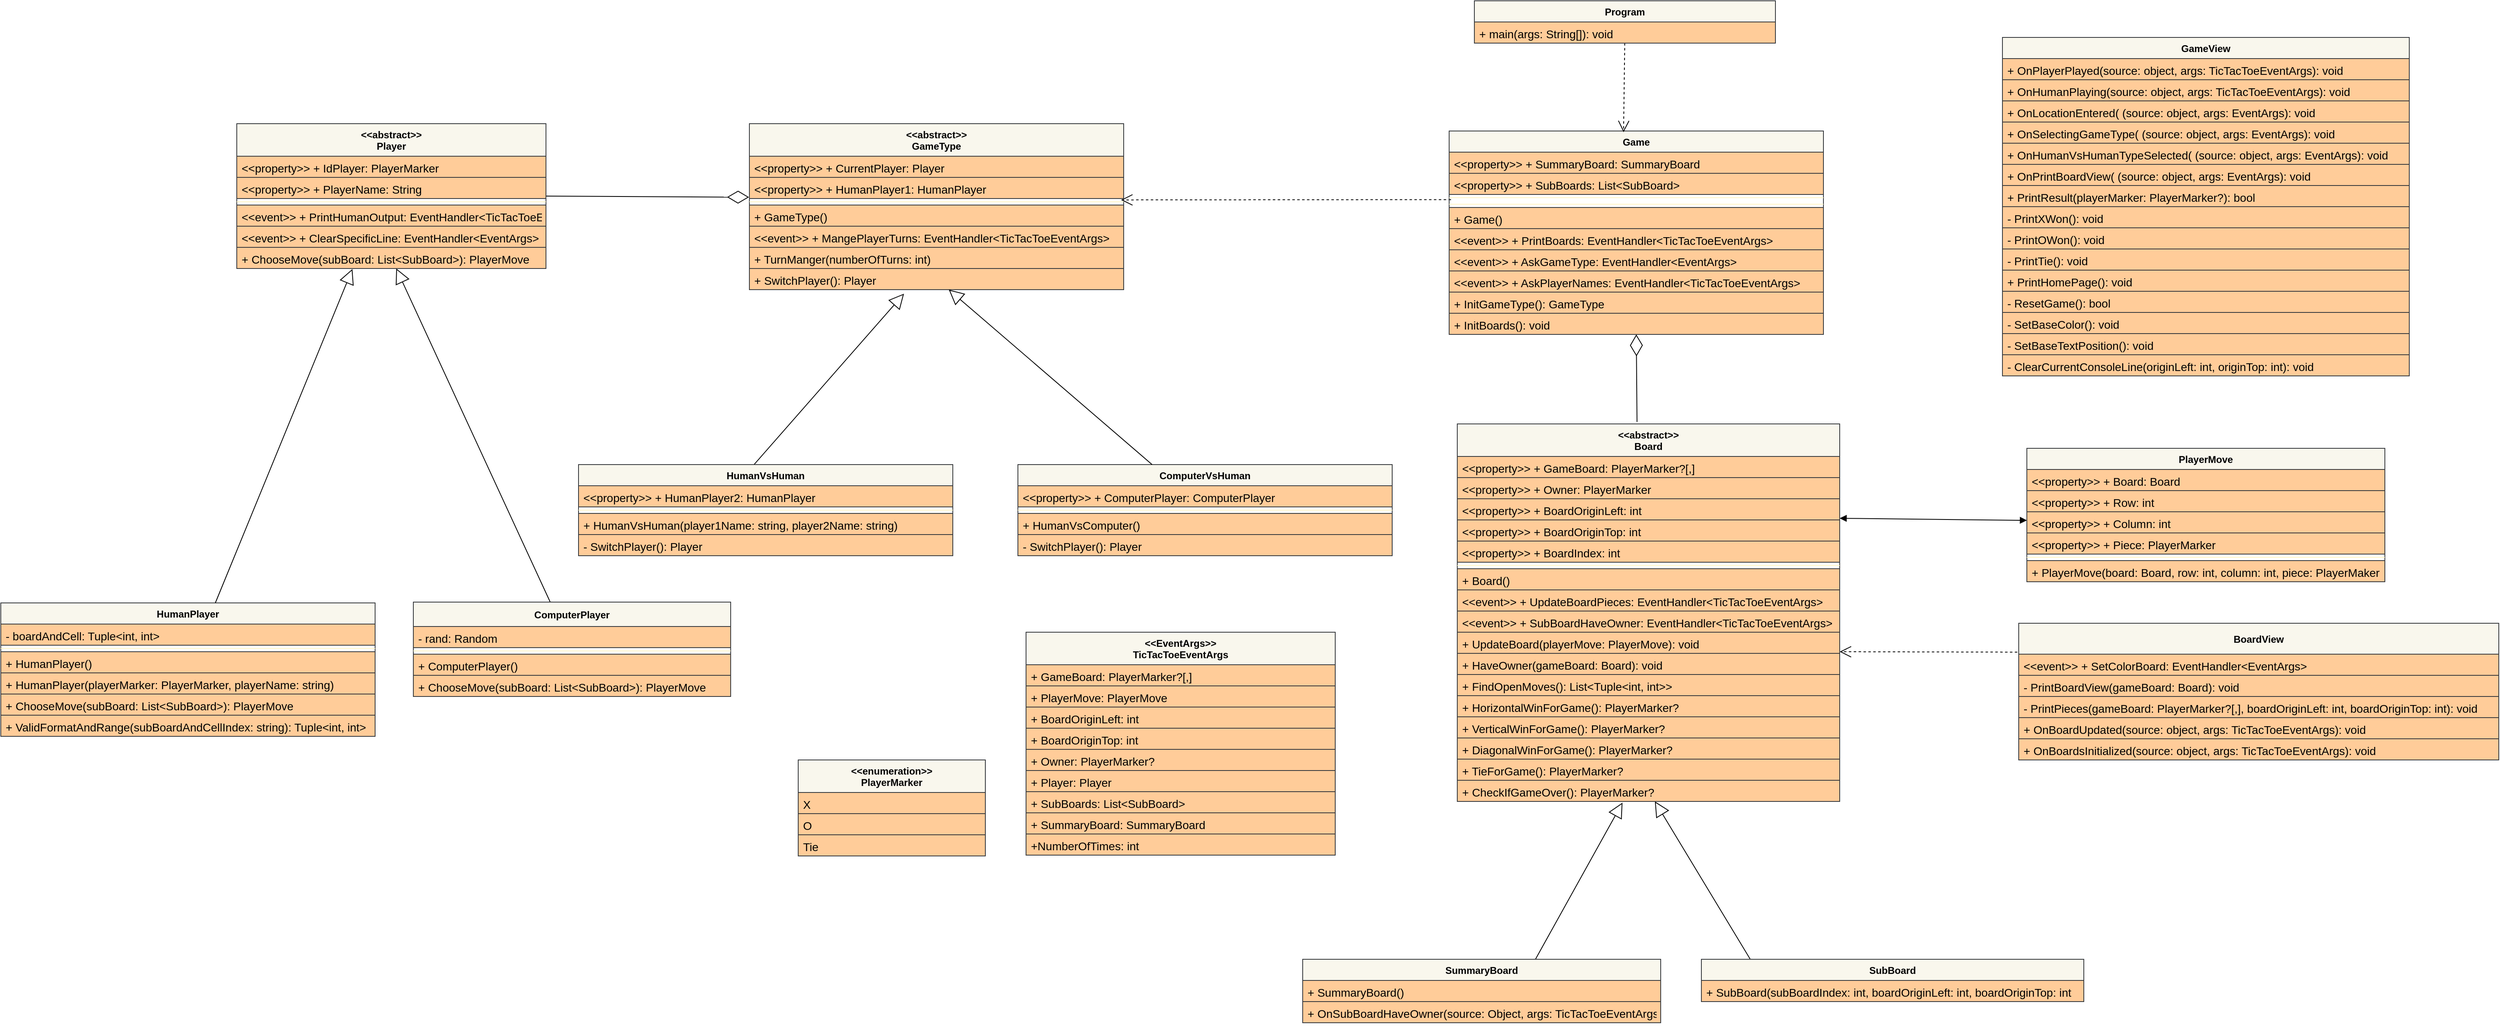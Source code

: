 <mxfile version="13.1.3">
    <diagram id="6hGFLwfOUW9BJ-s0fimq" name="Page-1">
        <mxGraphModel dx="2895" dy="1611" grid="1" gridSize="10" guides="1" tooltips="1" connect="1" arrows="1" fold="1" page="1" pageScale="1" pageWidth="827" pageHeight="1169" math="0" shadow="0">
            <root>
                <mxCell id="0"/>
                <mxCell id="1" parent="0"/>
                <mxCell id="2" value="" style="endArrow=block;endSize=16;endFill=0;html=1;fontFamily=Helvetica;fontSize=14;fontColor=#FFFFFF;" edge="1" parent="1" source="17" target="15">
                    <mxGeometry x="-0.503" y="12" width="160" relative="1" as="geometry">
                        <mxPoint x="-1033" y="-219" as="sourcePoint"/>
                        <mxPoint x="-1032.5" y="-319" as="targetPoint"/>
                        <mxPoint as="offset"/>
                    </mxGeometry>
                </mxCell>
                <mxCell id="3" value="" style="endArrow=block;endSize=16;endFill=0;html=1;fontFamily=Helvetica;fontSize=14;fontColor=#FFFFFF;exitX=0.128;exitY=0.003;exitDx=0;exitDy=0;exitPerimeter=0;" edge="1" parent="1" source="82" target="78">
                    <mxGeometry x="-0.503" y="12" width="160" relative="1" as="geometry">
                        <mxPoint x="850" y="390" as="sourcePoint"/>
                        <mxPoint x="850" y="300" as="targetPoint"/>
                        <mxPoint as="offset"/>
                    </mxGeometry>
                </mxCell>
                <mxCell id="4" value="" style="endArrow=block;endSize=16;endFill=0;html=1;fontFamily=Helvetica;fontSize=14;fontColor=#FFFFFF;exitX=0.65;exitY=0.002;exitDx=0;exitDy=0;exitPerimeter=0;entryX=0.432;entryY=1.057;entryDx=0;entryDy=0;entryPerimeter=0;" edge="1" parent="1" source="79" target="78">
                    <mxGeometry x="-0.503" y="12" width="160" relative="1" as="geometry">
                        <mxPoint x="560.5" y="390" as="sourcePoint"/>
                        <mxPoint x="690" y="300" as="targetPoint"/>
                        <mxPoint as="offset"/>
                    </mxGeometry>
                </mxCell>
                <mxCell id="5" value="" style="endArrow=diamondThin;endFill=0;endSize=24;html=1;exitX=1;exitY=0.5;exitDx=0;exitDy=0;entryX=-0.001;entryY=0.937;entryDx=0;entryDy=0;entryPerimeter=0;" edge="1" parent="1" source="9" target="32">
                    <mxGeometry width="160" relative="1" as="geometry">
                        <mxPoint x="-910" y="-439" as="sourcePoint"/>
                        <mxPoint x="-630" y="-440" as="targetPoint"/>
                    </mxGeometry>
                </mxCell>
                <mxCell id="6" value="" style="endArrow=diamondThin;endFill=0;endSize=24;html=1;entryX=0.5;entryY=1;entryDx=0;entryDy=0;exitX=0.47;exitY=-0.005;exitDx=0;exitDy=0;exitPerimeter=0;" edge="1" parent="1" source="61" target="50">
                    <mxGeometry width="160" relative="1" as="geometry">
                        <mxPoint x="704.41" y="-170" as="sourcePoint"/>
                        <mxPoint x="704.41" y="-240" as="targetPoint"/>
                    </mxGeometry>
                </mxCell>
                <mxCell id="7" value="" style="endArrow=open;endSize=12;dashed=1;html=1;entryX=0.993;entryY=0.213;entryDx=0;entryDy=0;entryPerimeter=0;exitX=0.005;exitY=0.792;exitDx=0;exitDy=0;exitPerimeter=0;" edge="1" parent="1" source="53" target="33">
                    <mxGeometry y="-82" width="160" relative="1" as="geometry">
                        <mxPoint x="480" y="-430" as="sourcePoint"/>
                        <mxPoint x="120" y="-73" as="targetPoint"/>
                        <Array as="points"/>
                        <mxPoint x="20" y="2" as="offset"/>
                    </mxGeometry>
                </mxCell>
                <mxCell id="8" value="" style="endArrow=block;startArrow=block;endFill=1;startFill=1;html=1;exitX=1;exitY=0.25;exitDx=0;exitDy=0;" edge="1" parent="1" source="61" target="87">
                    <mxGeometry width="160" relative="1" as="geometry">
                        <mxPoint x="730" y="-39" as="sourcePoint"/>
                        <mxPoint x="1080" y="190" as="targetPoint"/>
                    </mxGeometry>
                </mxCell>
                <mxCell id="9" value="&lt;&lt;abstract&gt;&gt;&#10;Player" style="swimlane;fontStyle=1;align=center;verticalAlign=middle;childLayout=stackLayout;horizontal=1;startSize=40;horizontalStack=0;resizeParent=1;resizeParentMax=0;resizeLast=0;collapsible=1;marginBottom=0;fillColor=#f9f7ed;strokeColor=#36393d;fontColor=#000000;spacing=7;" vertex="1" parent="1">
                    <mxGeometry x="-1310" y="-529" width="380" height="178" as="geometry"/>
                </mxCell>
                <mxCell id="10" value="&lt;&lt;property&gt;&gt; + IdPlayer: PlayerMarker" style="text;strokeColor=#36393d;fillColor=#ffcc99;align=left;verticalAlign=top;spacingLeft=4;spacingRight=4;overflow=hidden;rotatable=0;points=[[0,0.5],[1,0.5]];portConstraint=eastwest;fontColor=#000000;fontSize=14;fontStyle=0;fontFamily=Helvetica;" vertex="1" parent="9">
                    <mxGeometry y="40" width="380" height="26" as="geometry"/>
                </mxCell>
                <mxCell id="11" value="&lt;&lt;property&gt;&gt; + PlayerName: String" style="text;strokeColor=#36393d;fillColor=#ffcc99;align=left;verticalAlign=top;spacingLeft=4;spacingRight=4;overflow=hidden;rotatable=0;points=[[0,0.5],[1,0.5]];portConstraint=eastwest;fontColor=#000000;fontSize=14;fontStyle=0;fontFamily=Helvetica;" vertex="1" parent="9">
                    <mxGeometry y="66" width="380" height="26" as="geometry"/>
                </mxCell>
                <mxCell id="12" value="" style="line;strokeWidth=1;align=left;verticalAlign=middle;spacingTop=-1;spacingLeft=3;spacingRight=3;rotatable=0;labelPosition=right;points=[];portConstraint=eastwest;fillColor=#ffcc99;strokeColor=#FFF4C3;" vertex="1" parent="9">
                    <mxGeometry y="92" width="380" height="8" as="geometry"/>
                </mxCell>
                <mxCell id="13" value="&lt;&lt;event&gt;&gt; + PrintHumanOutput: EventHandler&lt;TicTacToeEventArgs&gt;" style="text;strokeColor=#36393d;fillColor=#ffcc99;align=left;verticalAlign=top;spacingLeft=4;spacingRight=4;overflow=hidden;rotatable=0;points=[[0,0.5],[1,0.5]];portConstraint=eastwest;fontColor=#000000;fontSize=14;fontStyle=0;fontFamily=Helvetica;" vertex="1" parent="9">
                    <mxGeometry y="100" width="380" height="26" as="geometry"/>
                </mxCell>
                <mxCell id="14" value="&lt;&lt;event&gt;&gt; + ClearSpecificLine: EventHandler&lt;EventArgs&gt;" style="text;strokeColor=#36393d;fillColor=#ffcc99;align=left;verticalAlign=top;spacingLeft=4;spacingRight=4;overflow=hidden;rotatable=0;points=[[0,0.5],[1,0.5]];portConstraint=eastwest;fontColor=#000000;fontSize=14;fontStyle=0;fontFamily=Helvetica;" vertex="1" parent="9">
                    <mxGeometry y="126" width="380" height="26" as="geometry"/>
                </mxCell>
                <mxCell id="15" value="+ ChooseMove(subBoard: List&lt;SubBoard&gt;): PlayerMove" style="text;strokeColor=#36393d;fillColor=#ffcc99;align=left;verticalAlign=top;spacingLeft=4;spacingRight=4;overflow=hidden;rotatable=0;points=[[0,0.5],[1,0.5]];portConstraint=eastwest;fontColor=#000000;fontSize=14;fontStyle=0;fontFamily=Helvetica;" vertex="1" parent="9">
                    <mxGeometry y="152" width="380" height="26" as="geometry"/>
                </mxCell>
                <mxCell id="16" value="" style="endArrow=open;endSize=12;dashed=1;html=1;entryX=1;entryY=0.923;entryDx=0;entryDy=0;exitX=-0.003;exitY=-0.097;exitDx=0;exitDy=0;entryPerimeter=0;exitPerimeter=0;" edge="1" parent="1" source="92" target="71">
                    <mxGeometry y="-82" width="160" relative="1" as="geometry">
                        <mxPoint x="990" y="241" as="sourcePoint"/>
                        <mxPoint x="1145" y="20.0" as="targetPoint"/>
                        <Array as="points"/>
                        <mxPoint x="20" y="2" as="offset"/>
                    </mxGeometry>
                </mxCell>
                <mxCell id="17" value="ComputerPlayer" style="swimlane;fontStyle=1;align=center;verticalAlign=middle;childLayout=stackLayout;horizontal=1;startSize=30;horizontalStack=0;resizeParent=1;resizeParentMax=0;resizeLast=0;collapsible=1;marginBottom=0;fillColor=#f9f7ed;strokeColor=#36393d;fontColor=#000000;spacing=7;" vertex="1" parent="1">
                    <mxGeometry x="-1093" y="59" width="390" height="116" as="geometry"/>
                </mxCell>
                <mxCell id="18" value="- rand: Random" style="text;strokeColor=#36393d;fillColor=#ffcc99;align=left;verticalAlign=top;spacingLeft=4;spacingRight=4;overflow=hidden;rotatable=0;points=[[0,0.5],[1,0.5]];portConstraint=eastwest;fontColor=#000000;fontSize=14;fontStyle=0;fontFamily=Helvetica;" vertex="1" parent="17">
                    <mxGeometry y="30" width="390" height="26" as="geometry"/>
                </mxCell>
                <mxCell id="19" value="" style="line;strokeWidth=1;align=left;verticalAlign=middle;spacingTop=-1;spacingLeft=3;spacingRight=3;rotatable=0;labelPosition=right;points=[];portConstraint=eastwest;fillColor=#ffcc99;strokeColor=#FFF4C3;" vertex="1" parent="17">
                    <mxGeometry y="56" width="390" height="8" as="geometry"/>
                </mxCell>
                <mxCell id="20" value="+ ComputerPlayer()" style="text;strokeColor=#36393d;fillColor=#ffcc99;align=left;verticalAlign=top;spacingLeft=4;spacingRight=4;overflow=hidden;rotatable=0;points=[[0,0.5],[1,0.5]];portConstraint=eastwest;fontColor=#000000;fontSize=14;fontStyle=0;fontFamily=Helvetica;" vertex="1" parent="17">
                    <mxGeometry y="64" width="390" height="26" as="geometry"/>
                </mxCell>
                <mxCell id="21" value="+ ChooseMove(subBoard: List&lt;SubBoard&gt;): PlayerMove" style="text;strokeColor=#36393d;fillColor=#ffcc99;align=left;verticalAlign=top;spacingLeft=4;spacingRight=4;overflow=hidden;rotatable=0;points=[[0,0.5],[1,0.5]];portConstraint=eastwest;fontColor=#000000;fontSize=14;fontStyle=0;fontFamily=Helvetica;" vertex="1" parent="17">
                    <mxGeometry y="90" width="390" height="26" as="geometry"/>
                </mxCell>
                <mxCell id="22" value="HumanPlayer" style="swimlane;fontStyle=1;align=center;verticalAlign=middle;childLayout=stackLayout;horizontal=1;startSize=26;horizontalStack=0;resizeParent=1;resizeParentMax=0;resizeLast=0;collapsible=1;marginBottom=0;fillColor=#f9f7ed;strokeColor=#36393d;fontColor=#000000;spacing=7;" vertex="1" parent="1">
                    <mxGeometry x="-1600" y="60" width="460" height="164" as="geometry"/>
                </mxCell>
                <mxCell id="23" value="- boardAndCell: Tuple&lt;int, int&gt;" style="text;strokeColor=#36393d;fillColor=#ffcc99;align=left;verticalAlign=top;spacingLeft=4;spacingRight=4;overflow=hidden;rotatable=0;points=[[0,0.5],[1,0.5]];portConstraint=eastwest;fontColor=#000000;fontSize=14;fontStyle=0;fontFamily=Helvetica;" vertex="1" parent="22">
                    <mxGeometry y="26" width="460" height="26" as="geometry"/>
                </mxCell>
                <mxCell id="24" value="" style="line;strokeWidth=1;align=left;verticalAlign=middle;spacingTop=-1;spacingLeft=3;spacingRight=3;rotatable=0;labelPosition=right;points=[];portConstraint=eastwest;fillColor=#ffcc99;strokeColor=#FFF4C3;" vertex="1" parent="22">
                    <mxGeometry y="52" width="460" height="8" as="geometry"/>
                </mxCell>
                <mxCell id="25" value="+ HumanPlayer()" style="text;strokeColor=#36393d;fillColor=#ffcc99;align=left;verticalAlign=top;spacingLeft=4;spacingRight=4;overflow=hidden;rotatable=0;points=[[0,0.5],[1,0.5]];portConstraint=eastwest;fontColor=#000000;fontSize=14;fontStyle=0;fontFamily=Helvetica;" vertex="1" parent="22">
                    <mxGeometry y="60" width="460" height="26" as="geometry"/>
                </mxCell>
                <mxCell id="26" value="+ HumanPlayer(playerMarker: PlayerMarker, playerName: string)" style="text;strokeColor=#36393d;fillColor=#ffcc99;align=left;verticalAlign=top;spacingLeft=4;spacingRight=4;overflow=hidden;rotatable=0;points=[[0,0.5],[1,0.5]];portConstraint=eastwest;fontColor=#000000;fontSize=14;fontStyle=0;fontFamily=Helvetica;" vertex="1" parent="22">
                    <mxGeometry y="86" width="460" height="26" as="geometry"/>
                </mxCell>
                <mxCell id="27" value="+ ChooseMove(subBoard: List&lt;SubBoard&gt;): PlayerMove" style="text;strokeColor=#36393d;fillColor=#ffcc99;align=left;verticalAlign=top;spacingLeft=4;spacingRight=4;overflow=hidden;rotatable=0;points=[[0,0.5],[1,0.5]];portConstraint=eastwest;fontColor=#000000;fontSize=14;fontFamily=Helvetica;" vertex="1" parent="22">
                    <mxGeometry y="112" width="460" height="26" as="geometry"/>
                </mxCell>
                <mxCell id="28" value="+ ValidFormatAndRange(subBoardAndCellIndex: string): Tuple&lt;int, int&gt;" style="text;strokeColor=#36393d;fillColor=#ffcc99;align=left;verticalAlign=top;spacingLeft=4;spacingRight=4;overflow=hidden;rotatable=0;points=[[0,0.5],[1,0.5]];portConstraint=eastwest;fontColor=#000000;fontSize=14;fontFamily=Helvetica;" vertex="1" parent="22">
                    <mxGeometry y="138" width="460" height="26" as="geometry"/>
                </mxCell>
                <mxCell id="29" value="" style="endArrow=block;endSize=16;endFill=0;html=1;fontFamily=Helvetica;fontSize=14;fontColor=#FFFFFF;entryX=0.374;entryY=1.023;entryDx=0;entryDy=0;entryPerimeter=0;" edge="1" parent="1" source="22" target="15">
                    <mxGeometry x="-0.503" y="12" width="160" relative="1" as="geometry">
                        <mxPoint x="-1227.68" y="56.12" as="sourcePoint"/>
                        <mxPoint x="-1230.0" y="-350.998" as="targetPoint"/>
                        <mxPoint as="offset"/>
                    </mxGeometry>
                </mxCell>
                <mxCell id="30" value="&lt;&lt;abstract&gt;&gt;&#10;GameType" style="swimlane;fontStyle=1;align=center;verticalAlign=middle;childLayout=stackLayout;horizontal=1;startSize=40;horizontalStack=0;resizeParent=1;resizeParentMax=0;resizeLast=0;collapsible=1;marginBottom=0;fillColor=#f9f7ed;strokeColor=#36393d;fontColor=#000000;spacing=7;" vertex="1" parent="1">
                    <mxGeometry x="-680" y="-529" width="460" height="204" as="geometry"/>
                </mxCell>
                <mxCell id="31" value="&lt;&lt;property&gt;&gt; + CurrentPlayer: Player" style="text;strokeColor=#36393d;fillColor=#ffcc99;align=left;verticalAlign=top;spacingLeft=4;spacingRight=4;overflow=hidden;rotatable=0;points=[[0,0.5],[1,0.5]];portConstraint=eastwest;fontColor=#000000;fontSize=14;fontStyle=0;fontFamily=Helvetica;" vertex="1" parent="30">
                    <mxGeometry y="40" width="460" height="26" as="geometry"/>
                </mxCell>
                <mxCell id="32" value="&lt;&lt;property&gt;&gt; + HumanPlayer1: HumanPlayer" style="text;strokeColor=#36393d;fillColor=#ffcc99;align=left;verticalAlign=top;spacingLeft=4;spacingRight=4;overflow=hidden;rotatable=0;points=[[0,0.5],[1,0.5]];portConstraint=eastwest;fontColor=#000000;fontSize=14;fontStyle=0;fontFamily=Helvetica;" vertex="1" parent="30">
                    <mxGeometry y="66" width="460" height="26" as="geometry"/>
                </mxCell>
                <mxCell id="33" value="" style="line;strokeWidth=1;align=left;verticalAlign=middle;spacingTop=-1;spacingLeft=3;spacingRight=3;rotatable=0;labelPosition=right;points=[];portConstraint=eastwest;fillColor=#ffcc99;strokeColor=#FFF4C3;" vertex="1" parent="30">
                    <mxGeometry y="92" width="460" height="8" as="geometry"/>
                </mxCell>
                <mxCell id="34" value="+ GameType()" style="text;strokeColor=#36393d;fillColor=#ffcc99;align=left;verticalAlign=top;spacingLeft=4;spacingRight=4;overflow=hidden;rotatable=0;points=[[0,0.5],[1,0.5]];portConstraint=eastwest;fontColor=#000000;fontSize=14;fontFamily=Helvetica;" vertex="1" parent="30">
                    <mxGeometry y="100" width="460" height="26" as="geometry"/>
                </mxCell>
                <mxCell id="35" value="&lt;&lt;event&gt;&gt; + MangePlayerTurns: EventHandler&lt;TicTacToeEventArgs&gt;" style="text;strokeColor=#36393d;fillColor=#ffcc99;align=left;verticalAlign=top;spacingLeft=4;spacingRight=4;overflow=hidden;rotatable=0;points=[[0,0.5],[1,0.5]];portConstraint=eastwest;fontColor=#000000;fontSize=14;fontFamily=Helvetica;" vertex="1" parent="30">
                    <mxGeometry y="126" width="460" height="26" as="geometry"/>
                </mxCell>
                <mxCell id="36" value="+ TurnManger(numberOfTurns: int)" style="text;strokeColor=#36393d;fillColor=#ffcc99;align=left;verticalAlign=top;spacingLeft=4;spacingRight=4;overflow=hidden;rotatable=0;points=[[0,0.5],[1,0.5]];portConstraint=eastwest;fontColor=#000000;fontSize=14;fontFamily=Helvetica;" vertex="1" parent="30">
                    <mxGeometry y="152" width="460" height="26" as="geometry"/>
                </mxCell>
                <mxCell id="37" value="+ SwitchPlayer(): Player" style="text;strokeColor=#36393d;fillColor=#ffcc99;align=left;verticalAlign=top;spacingLeft=4;spacingRight=4;overflow=hidden;rotatable=0;points=[[0,0.5],[1,0.5]];portConstraint=eastwest;fontColor=#000000;fontSize=14;fontFamily=Helvetica;" vertex="1" parent="30">
                    <mxGeometry y="178" width="460" height="26" as="geometry"/>
                </mxCell>
                <mxCell id="38" value="ComputerVsHuman" style="swimlane;fontStyle=1;align=center;verticalAlign=middle;childLayout=stackLayout;horizontal=1;startSize=26;horizontalStack=0;resizeParent=1;resizeParentMax=0;resizeLast=0;collapsible=1;marginBottom=0;fillColor=#f9f7ed;strokeColor=#36393d;fontColor=#000000;spacing=7;" vertex="1" parent="1">
                    <mxGeometry x="-350" y="-110" width="460" height="112" as="geometry"/>
                </mxCell>
                <mxCell id="39" value="&lt;&lt;property&gt;&gt; + ComputerPlayer: ComputerPlayer" style="text;strokeColor=#36393d;fillColor=#ffcc99;align=left;verticalAlign=top;spacingLeft=4;spacingRight=4;overflow=hidden;rotatable=0;points=[[0,0.5],[1,0.5]];portConstraint=eastwest;fontColor=#000000;fontSize=14;fontStyle=0;fontFamily=Helvetica;" vertex="1" parent="38">
                    <mxGeometry y="26" width="460" height="26" as="geometry"/>
                </mxCell>
                <mxCell id="40" value="" style="line;strokeWidth=1;align=left;verticalAlign=middle;spacingTop=-1;spacingLeft=3;spacingRight=3;rotatable=0;labelPosition=right;points=[];portConstraint=eastwest;fillColor=#ffcc99;strokeColor=#FFF4C3;" vertex="1" parent="38">
                    <mxGeometry y="52" width="460" height="8" as="geometry"/>
                </mxCell>
                <mxCell id="41" value="+ HumanVsComputer()" style="text;strokeColor=#36393d;fillColor=#ffcc99;align=left;verticalAlign=top;spacingLeft=4;spacingRight=4;overflow=hidden;rotatable=0;points=[[0,0.5],[1,0.5]];portConstraint=eastwest;fontColor=#000000;fontSize=14;fontFamily=Helvetica;" vertex="1" parent="38">
                    <mxGeometry y="60" width="460" height="26" as="geometry"/>
                </mxCell>
                <mxCell id="42" value="- SwitchPlayer(): Player" style="text;strokeColor=#36393d;fillColor=#ffcc99;align=left;verticalAlign=top;spacingLeft=4;spacingRight=4;overflow=hidden;rotatable=0;points=[[0,0.5],[1,0.5]];portConstraint=eastwest;fontColor=#000000;fontSize=14;fontFamily=Helvetica;" vertex="1" parent="38">
                    <mxGeometry y="86" width="460" height="26" as="geometry"/>
                </mxCell>
                <mxCell id="43" value="" style="endArrow=block;endSize=16;endFill=0;html=1;fontFamily=Helvetica;fontSize=14;fontColor=#FFFFFF;" edge="1" parent="1" source="38" target="37">
                    <mxGeometry x="-0.503" y="12" width="160" relative="1" as="geometry">
                        <mxPoint x="-160.769" y="85" as="sourcePoint"/>
                        <mxPoint x="-350" y="-325.0" as="targetPoint"/>
                        <mxPoint as="offset"/>
                    </mxGeometry>
                </mxCell>
                <mxCell id="44" value="" style="endArrow=block;endSize=16;endFill=0;html=1;fontFamily=Helvetica;fontSize=14;fontColor=#FFFFFF;exitX=0.466;exitY=0.014;exitDx=0;exitDy=0;exitPerimeter=0;" edge="1" parent="1" source="45">
                    <mxGeometry x="-0.503" y="12" width="160" relative="1" as="geometry">
                        <mxPoint x="-430.18" y="-97" as="sourcePoint"/>
                        <mxPoint x="-490" y="-320" as="targetPoint"/>
                        <mxPoint as="offset"/>
                    </mxGeometry>
                </mxCell>
                <mxCell id="45" value="HumanVsHuman" style="swimlane;fontStyle=1;align=center;verticalAlign=middle;childLayout=stackLayout;horizontal=1;startSize=26;horizontalStack=0;resizeParent=1;resizeParentMax=0;resizeLast=0;collapsible=1;marginBottom=0;fillColor=#f9f7ed;strokeColor=#36393d;fontColor=#000000;spacing=7;" vertex="1" parent="1">
                    <mxGeometry x="-890" y="-110" width="460" height="112" as="geometry"/>
                </mxCell>
                <mxCell id="46" value="&lt;&lt;property&gt;&gt; + HumanPlayer2: HumanPlayer" style="text;strokeColor=#36393d;fillColor=#ffcc99;align=left;verticalAlign=top;spacingLeft=4;spacingRight=4;overflow=hidden;rotatable=0;points=[[0,0.5],[1,0.5]];portConstraint=eastwest;fontColor=#000000;fontSize=14;fontStyle=0;fontFamily=Helvetica;" vertex="1" parent="45">
                    <mxGeometry y="26" width="460" height="26" as="geometry"/>
                </mxCell>
                <mxCell id="47" value="" style="line;strokeWidth=1;align=left;verticalAlign=middle;spacingTop=-1;spacingLeft=3;spacingRight=3;rotatable=0;labelPosition=right;points=[];portConstraint=eastwest;fillColor=#ffcc99;strokeColor=#FFF4C3;" vertex="1" parent="45">
                    <mxGeometry y="52" width="460" height="8" as="geometry"/>
                </mxCell>
                <mxCell id="48" value="+ HumanVsHuman(player1Name: string, player2Name: string)" style="text;strokeColor=#36393d;fillColor=#ffcc99;align=left;verticalAlign=top;spacingLeft=4;spacingRight=4;overflow=hidden;rotatable=0;points=[[0,0.5],[1,0.5]];portConstraint=eastwest;fontColor=#000000;fontSize=14;fontFamily=Helvetica;" vertex="1" parent="45">
                    <mxGeometry y="60" width="460" height="26" as="geometry"/>
                </mxCell>
                <mxCell id="49" value="- SwitchPlayer(): Player" style="text;strokeColor=#36393d;fillColor=#ffcc99;align=left;verticalAlign=top;spacingLeft=4;spacingRight=4;overflow=hidden;rotatable=0;points=[[0,0.5],[1,0.5]];portConstraint=eastwest;fontColor=#000000;fontSize=14;fontFamily=Helvetica;" vertex="1" parent="45">
                    <mxGeometry y="86" width="460" height="26" as="geometry"/>
                </mxCell>
                <mxCell id="50" value="Game" style="swimlane;fontStyle=1;align=center;verticalAlign=middle;childLayout=stackLayout;horizontal=1;startSize=26;horizontalStack=0;resizeParent=1;resizeParentMax=0;resizeLast=0;collapsible=1;marginBottom=0;fillColor=#f9f7ed;strokeColor=#36393d;fontColor=#000000;spacing=7;" vertex="1" parent="1">
                    <mxGeometry x="180" y="-520" width="460" height="250" as="geometry"/>
                </mxCell>
                <mxCell id="51" value="&lt;&lt;property&gt;&gt; + SummaryBoard: SummaryBoard" style="text;strokeColor=#36393d;fillColor=#ffcc99;align=left;verticalAlign=top;spacingLeft=4;spacingRight=4;overflow=hidden;rotatable=0;points=[[0,0.5],[1,0.5]];portConstraint=eastwest;fontColor=#000000;fontSize=14;fontStyle=0;fontFamily=Helvetica;" vertex="1" parent="50">
                    <mxGeometry y="26" width="460" height="26" as="geometry"/>
                </mxCell>
                <mxCell id="52" value="&lt;&lt;property&gt;&gt; + SubBoards: List&lt;SubBoard&gt;" style="text;strokeColor=#36393d;fillColor=#ffcc99;align=left;verticalAlign=top;spacingLeft=4;spacingRight=4;overflow=hidden;rotatable=0;points=[[0,0.5],[1,0.5]];portConstraint=eastwest;fontColor=#000000;fontSize=14;fontStyle=0;fontFamily=Helvetica;" vertex="1" parent="50">
                    <mxGeometry y="52" width="460" height="26" as="geometry"/>
                </mxCell>
                <mxCell id="53" value="" style="line;strokeWidth=1;align=left;verticalAlign=middle;spacingTop=-1;spacingLeft=3;spacingRight=3;rotatable=0;labelPosition=right;points=[];portConstraint=eastwest;fillColor=#ffcc99;strokeColor=#FFF4C3;" vertex="1" parent="50">
                    <mxGeometry y="78" width="460" height="8" as="geometry"/>
                </mxCell>
                <mxCell id="54" value="" style="line;strokeWidth=1;align=left;verticalAlign=middle;spacingTop=-1;spacingLeft=3;spacingRight=3;rotatable=0;labelPosition=right;points=[];portConstraint=eastwest;fillColor=#ffcc99;strokeColor=#FFF4C3;" vertex="1" parent="50">
                    <mxGeometry y="86" width="460" height="8" as="geometry"/>
                </mxCell>
                <mxCell id="55" value="+ Game()" style="text;strokeColor=#36393d;fillColor=#ffcc99;align=left;verticalAlign=top;spacingLeft=4;spacingRight=4;overflow=hidden;rotatable=0;points=[[0,0.5],[1,0.5]];portConstraint=eastwest;fontColor=#000000;fontSize=14;fontFamily=Helvetica;" vertex="1" parent="50">
                    <mxGeometry y="94" width="460" height="26" as="geometry"/>
                </mxCell>
                <mxCell id="56" value="&lt;&lt;event&gt;&gt; + PrintBoards: EventHandler&lt;TicTacToeEventArgs&gt;" style="text;strokeColor=#36393d;fillColor=#ffcc99;align=left;verticalAlign=top;spacingLeft=4;spacingRight=4;overflow=hidden;rotatable=0;points=[[0,0.5],[1,0.5]];portConstraint=eastwest;fontColor=#000000;fontSize=14;fontFamily=Helvetica;" vertex="1" parent="50">
                    <mxGeometry y="120" width="460" height="26" as="geometry"/>
                </mxCell>
                <mxCell id="57" value="&lt;&lt;event&gt;&gt; + AskGameType: EventHandler&lt;EventArgs&gt;" style="text;strokeColor=#36393d;fillColor=#ffcc99;align=left;verticalAlign=top;spacingLeft=4;spacingRight=4;overflow=hidden;rotatable=0;points=[[0,0.5],[1,0.5]];portConstraint=eastwest;fontColor=#000000;fontSize=14;fontFamily=Helvetica;" vertex="1" parent="50">
                    <mxGeometry y="146" width="460" height="26" as="geometry"/>
                </mxCell>
                <mxCell id="58" value="&lt;&lt;event&gt;&gt; + AskPlayerNames: EventHandler&lt;TicTacToeEventArgs&gt;" style="text;strokeColor=#36393d;fillColor=#ffcc99;align=left;verticalAlign=top;spacingLeft=4;spacingRight=4;overflow=hidden;rotatable=0;points=[[0,0.5],[1,0.5]];portConstraint=eastwest;fontColor=#000000;fontSize=14;fontFamily=Helvetica;" vertex="1" parent="50">
                    <mxGeometry y="172" width="460" height="26" as="geometry"/>
                </mxCell>
                <mxCell id="59" value="+ InitGameType(): GameType" style="text;strokeColor=#36393d;fillColor=#ffcc99;align=left;verticalAlign=top;spacingLeft=4;spacingRight=4;overflow=hidden;rotatable=0;points=[[0,0.5],[1,0.5]];portConstraint=eastwest;fontColor=#000000;fontSize=14;fontFamily=Helvetica;" vertex="1" parent="50">
                    <mxGeometry y="198" width="460" height="26" as="geometry"/>
                </mxCell>
                <mxCell id="60" value="+ InitBoards(): void" style="text;strokeColor=#36393d;fillColor=#ffcc99;align=left;verticalAlign=top;spacingLeft=4;spacingRight=4;overflow=hidden;rotatable=0;points=[[0,0.5],[1,0.5]];portConstraint=eastwest;fontColor=#000000;fontSize=14;fontFamily=Helvetica;" vertex="1" parent="50">
                    <mxGeometry y="224" width="460" height="26" as="geometry"/>
                </mxCell>
                <mxCell id="61" value="&lt;&lt;abstract&gt;&gt;&#10;Board" style="swimlane;fontStyle=1;align=center;verticalAlign=middle;childLayout=stackLayout;horizontal=1;startSize=40;horizontalStack=0;resizeParent=1;resizeParentMax=0;resizeLast=0;collapsible=1;marginBottom=0;fillColor=#f9f7ed;strokeColor=#36393d;fontColor=#000000;spacing=7;" vertex="1" parent="1">
                    <mxGeometry x="190" y="-160" width="470" height="464" as="geometry"/>
                </mxCell>
                <mxCell id="62" value="&lt;&lt;property&gt;&gt; + GameBoard: PlayerMarker?[,]" style="text;strokeColor=#36393d;fillColor=#ffcc99;align=left;verticalAlign=top;spacingLeft=4;spacingRight=4;overflow=hidden;rotatable=0;points=[[0,0.5],[1,0.5]];portConstraint=eastwest;fontColor=#000000;fontSize=14;fontStyle=0;fontFamily=Helvetica;" vertex="1" parent="61">
                    <mxGeometry y="40" width="470" height="26" as="geometry"/>
                </mxCell>
                <mxCell id="63" value="&lt;&lt;property&gt;&gt; + Owner: PlayerMarker" style="text;strokeColor=#36393d;fillColor=#ffcc99;align=left;verticalAlign=top;spacingLeft=4;spacingRight=4;overflow=hidden;rotatable=0;points=[[0,0.5],[1,0.5]];portConstraint=eastwest;fontColor=#000000;fontSize=14;fontStyle=0;fontFamily=Helvetica;" vertex="1" parent="61">
                    <mxGeometry y="66" width="470" height="26" as="geometry"/>
                </mxCell>
                <mxCell id="64" value="&lt;&lt;property&gt;&gt; + BoardOriginLeft: int" style="text;strokeColor=#36393d;fillColor=#ffcc99;align=left;verticalAlign=top;spacingLeft=4;spacingRight=4;overflow=hidden;rotatable=0;points=[[0,0.5],[1,0.5]];portConstraint=eastwest;fontColor=#000000;fontSize=14;fontStyle=0;fontFamily=Helvetica;" vertex="1" parent="61">
                    <mxGeometry y="92" width="470" height="26" as="geometry"/>
                </mxCell>
                <mxCell id="65" value="&lt;&lt;property&gt;&gt; + BoardOriginTop: int" style="text;strokeColor=#36393d;fillColor=#ffcc99;align=left;verticalAlign=top;spacingLeft=4;spacingRight=4;overflow=hidden;rotatable=0;points=[[0,0.5],[1,0.5]];portConstraint=eastwest;fontColor=#000000;fontSize=14;fontStyle=0;fontFamily=Helvetica;" vertex="1" parent="61">
                    <mxGeometry y="118" width="470" height="26" as="geometry"/>
                </mxCell>
                <mxCell id="66" value="&lt;&lt;property&gt;&gt; + BoardIndex: int" style="text;strokeColor=#36393d;fillColor=#ffcc99;align=left;verticalAlign=top;spacingLeft=4;spacingRight=4;overflow=hidden;rotatable=0;points=[[0,0.5],[1,0.5]];portConstraint=eastwest;fontColor=#000000;fontSize=14;fontStyle=0;fontFamily=Helvetica;" vertex="1" parent="61">
                    <mxGeometry y="144" width="470" height="26" as="geometry"/>
                </mxCell>
                <mxCell id="67" value="" style="line;strokeWidth=1;align=left;verticalAlign=middle;spacingTop=-1;spacingLeft=3;spacingRight=3;rotatable=0;labelPosition=right;points=[];portConstraint=eastwest;fillColor=#ffcc99;strokeColor=#FFF4C3;" vertex="1" parent="61">
                    <mxGeometry y="170" width="470" height="8" as="geometry"/>
                </mxCell>
                <mxCell id="68" value="+ Board()" style="text;strokeColor=#36393d;fillColor=#ffcc99;align=left;verticalAlign=top;spacingLeft=4;spacingRight=4;overflow=hidden;rotatable=0;points=[[0,0.5],[1,0.5]];portConstraint=eastwest;fontColor=#000000;fontSize=14;fontFamily=Helvetica;" vertex="1" parent="61">
                    <mxGeometry y="178" width="470" height="26" as="geometry"/>
                </mxCell>
                <mxCell id="69" value="&lt;&lt;event&gt;&gt; + UpdateBoardPieces: EventHandler&lt;TicTacToeEventArgs&gt;" style="text;strokeColor=#36393d;fillColor=#ffcc99;align=left;verticalAlign=top;spacingLeft=4;spacingRight=4;overflow=hidden;rotatable=0;points=[[0,0.5],[1,0.5]];portConstraint=eastwest;fontColor=#000000;fontSize=14;fontStyle=0;fontFamily=Helvetica;" vertex="1" parent="61">
                    <mxGeometry y="204" width="470" height="26" as="geometry"/>
                </mxCell>
                <mxCell id="70" value="&lt;&lt;event&gt;&gt; + SubBoardHaveOwner: EventHandler&lt;TicTacToeEventArgs&gt;" style="text;strokeColor=#36393d;fillColor=#ffcc99;align=left;verticalAlign=top;spacingLeft=4;spacingRight=4;overflow=hidden;rotatable=0;points=[[0,0.5],[1,0.5]];portConstraint=eastwest;fontColor=#000000;fontSize=14;fontStyle=0;fontFamily=Helvetica;" vertex="1" parent="61">
                    <mxGeometry y="230" width="470" height="26" as="geometry"/>
                </mxCell>
                <mxCell id="71" value="+ UpdateBoard(playerMove: PlayerMove): void" style="text;strokeColor=#36393d;fillColor=#ffcc99;align=left;verticalAlign=top;spacingLeft=4;spacingRight=4;overflow=hidden;rotatable=0;points=[[0,0.5],[1,0.5]];portConstraint=eastwest;fontColor=#000000;fontSize=14;fontFamily=Helvetica;" vertex="1" parent="61">
                    <mxGeometry y="256" width="470" height="26" as="geometry"/>
                </mxCell>
                <mxCell id="72" value="+ HaveOwner(gameBoard: Board): void" style="text;strokeColor=#36393d;fillColor=#ffcc99;align=left;verticalAlign=top;spacingLeft=4;spacingRight=4;overflow=hidden;rotatable=0;points=[[0,0.5],[1,0.5]];portConstraint=eastwest;fontColor=#000000;fontSize=14;fontFamily=Helvetica;" vertex="1" parent="61">
                    <mxGeometry y="282" width="470" height="26" as="geometry"/>
                </mxCell>
                <mxCell id="73" value="+ FindOpenMoves(): List&lt;Tuple&lt;int, int&gt;&gt;" style="text;strokeColor=#36393d;fillColor=#ffcc99;align=left;verticalAlign=top;spacingLeft=4;spacingRight=4;overflow=hidden;rotatable=0;points=[[0,0.5],[1,0.5]];portConstraint=eastwest;fontColor=#000000;fontSize=14;fontStyle=0;fontFamily=Helvetica;" vertex="1" parent="61">
                    <mxGeometry y="308" width="470" height="26" as="geometry"/>
                </mxCell>
                <mxCell id="74" value="+ HorizontalWinForGame(): PlayerMarker?" style="text;strokeColor=#36393d;fillColor=#ffcc99;align=left;verticalAlign=top;spacingLeft=4;spacingRight=4;overflow=hidden;rotatable=0;points=[[0,0.5],[1,0.5]];portConstraint=eastwest;fontColor=#000000;fontSize=14;fontStyle=0;fontFamily=Helvetica;" vertex="1" parent="61">
                    <mxGeometry y="334" width="470" height="26" as="geometry"/>
                </mxCell>
                <mxCell id="75" value="+ VerticalWinForGame(): PlayerMarker?" style="text;strokeColor=#36393d;fillColor=#ffcc99;align=left;verticalAlign=top;spacingLeft=4;spacingRight=4;overflow=hidden;rotatable=0;points=[[0,0.5],[1,0.5]];portConstraint=eastwest;fontColor=#000000;fontSize=14;fontStyle=0;fontFamily=Helvetica;" vertex="1" parent="61">
                    <mxGeometry y="360" width="470" height="26" as="geometry"/>
                </mxCell>
                <mxCell id="76" value="+ DiagonalWinForGame(): PlayerMarker?" style="text;strokeColor=#36393d;fillColor=#ffcc99;align=left;verticalAlign=top;spacingLeft=4;spacingRight=4;overflow=hidden;rotatable=0;points=[[0,0.5],[1,0.5]];portConstraint=eastwest;fontColor=#000000;fontSize=14;fontStyle=0;fontFamily=Helvetica;" vertex="1" parent="61">
                    <mxGeometry y="386" width="470" height="26" as="geometry"/>
                </mxCell>
                <mxCell id="77" value="+ TieForGame(): PlayerMarker?" style="text;strokeColor=#36393d;fillColor=#ffcc99;align=left;verticalAlign=top;spacingLeft=4;spacingRight=4;overflow=hidden;rotatable=0;points=[[0,0.5],[1,0.5]];portConstraint=eastwest;fontColor=#000000;fontSize=14;fontStyle=0;fontFamily=Helvetica;" vertex="1" parent="61">
                    <mxGeometry y="412" width="470" height="26" as="geometry"/>
                </mxCell>
                <mxCell id="78" value="+ CheckIfGameOver(): PlayerMarker?" style="text;strokeColor=#36393d;fillColor=#ffcc99;align=left;verticalAlign=top;spacingLeft=4;spacingRight=4;overflow=hidden;rotatable=0;points=[[0,0.5],[1,0.5]];portConstraint=eastwest;fontColor=#000000;fontSize=14;fontStyle=0;fontFamily=Helvetica;" vertex="1" parent="61">
                    <mxGeometry y="438" width="470" height="26" as="geometry"/>
                </mxCell>
                <mxCell id="79" value="SummaryBoard" style="swimlane;fontStyle=1;align=center;verticalAlign=middle;childLayout=stackLayout;horizontal=1;startSize=26;horizontalStack=0;resizeParent=1;resizeParentMax=0;resizeLast=0;collapsible=1;marginBottom=0;fillColor=#f9f7ed;strokeColor=#36393d;fontColor=#000000;spacing=7;" vertex="1" parent="1">
                    <mxGeometry y="498" width="440" height="78" as="geometry"/>
                </mxCell>
                <mxCell id="80" value="+ SummaryBoard()" style="text;strokeColor=#36393d;fillColor=#ffcc99;align=left;verticalAlign=top;spacingLeft=4;spacingRight=4;overflow=hidden;rotatable=0;points=[[0,0.5],[1,0.5]];portConstraint=eastwest;fontColor=#000000;fontSize=14;fontStyle=0;fontFamily=Helvetica;" vertex="1" parent="79">
                    <mxGeometry y="26" width="440" height="26" as="geometry"/>
                </mxCell>
                <mxCell id="81" value="+ OnSubBoardHaveOwner(source: Object, args: TicTacToeEventArgs)" style="text;strokeColor=#36393d;fillColor=#ffcc99;align=left;verticalAlign=top;spacingLeft=4;spacingRight=4;overflow=hidden;rotatable=0;points=[[0,0.5],[1,0.5]];portConstraint=eastwest;fontColor=#000000;fontSize=14;fontStyle=0;fontFamily=Helvetica;" vertex="1" parent="79">
                    <mxGeometry y="52" width="440" height="26" as="geometry"/>
                </mxCell>
                <mxCell id="82" value="SubBoard" style="swimlane;fontStyle=1;align=center;verticalAlign=middle;childLayout=stackLayout;horizontal=1;startSize=26;horizontalStack=0;resizeParent=1;resizeParentMax=0;resizeLast=0;collapsible=1;marginBottom=0;fillColor=#f9f7ed;strokeColor=#36393d;fontColor=#000000;spacing=7;" vertex="1" parent="1">
                    <mxGeometry x="490" y="498" width="470" height="52" as="geometry"/>
                </mxCell>
                <mxCell id="83" value="+ SubBoard(subBoardIndex: int, boardOriginLeft: int, boardOriginTop: int" style="text;strokeColor=#36393d;fillColor=#ffcc99;align=left;verticalAlign=top;spacingLeft=4;spacingRight=4;overflow=hidden;rotatable=0;points=[[0,0.5],[1,0.5]];portConstraint=eastwest;fontColor=#000000;fontSize=14;fontStyle=0;fontFamily=Helvetica;" vertex="1" parent="82">
                    <mxGeometry y="26" width="470" height="26" as="geometry"/>
                </mxCell>
                <mxCell id="84" value="PlayerMove" style="swimlane;fontStyle=1;align=center;verticalAlign=middle;childLayout=stackLayout;horizontal=1;startSize=26;horizontalStack=0;resizeParent=1;resizeParentMax=0;resizeLast=0;collapsible=1;marginBottom=0;fillColor=#f9f7ed;strokeColor=#36393d;fontColor=#000000;spacing=7;" vertex="1" parent="1">
                    <mxGeometry x="890" y="-130" width="440" height="164" as="geometry"/>
                </mxCell>
                <mxCell id="85" value="&lt;&lt;property&gt;&gt; + Board: Board" style="text;strokeColor=#36393d;fillColor=#ffcc99;align=left;verticalAlign=top;spacingLeft=4;spacingRight=4;overflow=hidden;rotatable=0;points=[[0,0.5],[1,0.5]];portConstraint=eastwest;fontColor=#000000;fontSize=14;fontStyle=0;fontFamily=Helvetica;" vertex="1" parent="84">
                    <mxGeometry y="26" width="440" height="26" as="geometry"/>
                </mxCell>
                <mxCell id="86" value="&lt;&lt;property&gt;&gt; + Row: int" style="text;strokeColor=#36393d;fillColor=#ffcc99;align=left;verticalAlign=top;spacingLeft=4;spacingRight=4;overflow=hidden;rotatable=0;points=[[0,0.5],[1,0.5]];portConstraint=eastwest;fontColor=#000000;fontSize=14;fontFamily=Helvetica;" vertex="1" parent="84">
                    <mxGeometry y="52" width="440" height="26" as="geometry"/>
                </mxCell>
                <mxCell id="87" value="&lt;&lt;property&gt;&gt; + Column: int" style="text;strokeColor=#36393d;fillColor=#ffcc99;align=left;verticalAlign=top;spacingLeft=4;spacingRight=4;overflow=hidden;rotatable=0;points=[[0,0.5],[1,0.5]];portConstraint=eastwest;fontColor=#000000;fontSize=14;fontFamily=Helvetica;" vertex="1" parent="84">
                    <mxGeometry y="78" width="440" height="26" as="geometry"/>
                </mxCell>
                <mxCell id="88" value="&lt;&lt;property&gt;&gt; + Piece: PlayerMarker" style="text;strokeColor=#36393d;fillColor=#ffcc99;align=left;verticalAlign=top;spacingLeft=4;spacingRight=4;overflow=hidden;rotatable=0;points=[[0,0.5],[1,0.5]];portConstraint=eastwest;fontColor=#000000;fontSize=14;fontFamily=Helvetica;" vertex="1" parent="84">
                    <mxGeometry y="104" width="440" height="26" as="geometry"/>
                </mxCell>
                <mxCell id="89" value="" style="line;strokeWidth=1;align=left;verticalAlign=middle;spacingTop=-1;spacingLeft=3;spacingRight=3;rotatable=0;labelPosition=right;points=[];portConstraint=eastwest;fillColor=#ffcc99;strokeColor=#FFF4C3;" vertex="1" parent="84">
                    <mxGeometry y="130" width="440" height="8" as="geometry"/>
                </mxCell>
                <mxCell id="90" value="+ PlayerMove(board: Board, row: int, column: int, piece: PlayerMaker" style="text;strokeColor=#36393d;fillColor=#ffcc99;align=left;verticalAlign=top;spacingLeft=4;spacingRight=4;overflow=hidden;rotatable=0;points=[[0,0.5],[1,0.5]];portConstraint=eastwest;fontColor=#000000;fontSize=14;fontFamily=Helvetica;" vertex="1" parent="84">
                    <mxGeometry y="138" width="440" height="26" as="geometry"/>
                </mxCell>
                <mxCell id="91" value="BoardView" style="swimlane;fontStyle=1;align=center;verticalAlign=middle;childLayout=stackLayout;horizontal=1;startSize=38;horizontalStack=0;resizeParent=1;resizeParentMax=0;resizeLast=0;collapsible=1;marginBottom=0;fillColor=#f9f7ed;strokeColor=#36393d;fontColor=#000000;spacing=7;" vertex="1" parent="1">
                    <mxGeometry x="880" y="85" width="590" height="168" as="geometry"/>
                </mxCell>
                <mxCell id="92" value="&lt;&lt;event&gt;&gt; + SetColorBoard: EventHandler&lt;EventArgs&gt;" style="text;strokeColor=#36393d;fillColor=#ffcc99;align=left;verticalAlign=top;spacingLeft=4;spacingRight=4;overflow=hidden;rotatable=0;points=[[0,0.5],[1,0.5]];portConstraint=eastwest;fontColor=#000000;fontSize=14;fontFamily=Helvetica;" vertex="1" parent="91">
                    <mxGeometry y="38" width="590" height="26" as="geometry"/>
                </mxCell>
                <mxCell id="93" value="- PrintBoardView(gameBoard: Board): void" style="text;strokeColor=#36393d;fillColor=#ffcc99;align=left;verticalAlign=top;spacingLeft=4;spacingRight=4;overflow=hidden;rotatable=0;points=[[0,0.5],[1,0.5]];portConstraint=eastwest;fontColor=#000000;fontSize=14;fontFamily=Helvetica;" vertex="1" parent="91">
                    <mxGeometry y="64" width="590" height="26" as="geometry"/>
                </mxCell>
                <mxCell id="94" value="- PrintPieces(gameBoard: PlayerMarker?[,], boardOriginLeft: int, boardOriginTop: int): void" style="text;strokeColor=#36393d;fillColor=#ffcc99;align=left;verticalAlign=top;spacingLeft=4;spacingRight=4;overflow=hidden;rotatable=0;points=[[0,0.5],[1,0.5]];portConstraint=eastwest;fontColor=#000000;fontSize=14;fontFamily=Helvetica;" vertex="1" parent="91">
                    <mxGeometry y="90" width="590" height="26" as="geometry"/>
                </mxCell>
                <mxCell id="95" value="+ OnBoardUpdated(source: object, args: TicTacToeEventArgs): void" style="text;strokeColor=#36393d;fillColor=#ffcc99;align=left;verticalAlign=top;spacingLeft=4;spacingRight=4;overflow=hidden;rotatable=0;points=[[0,0.5],[1,0.5]];portConstraint=eastwest;fontColor=#000000;fontSize=14;fontFamily=Helvetica;" vertex="1" parent="91">
                    <mxGeometry y="116" width="590" height="26" as="geometry"/>
                </mxCell>
                <mxCell id="96" value="+ OnBoardsInitialized(source: object, args: TicTacToeEventArgs): void" style="text;strokeColor=#36393d;fillColor=#ffcc99;align=left;verticalAlign=top;spacingLeft=4;spacingRight=4;overflow=hidden;rotatable=0;points=[[0,0.5],[1,0.5]];portConstraint=eastwest;fontColor=#000000;fontSize=14;fontFamily=Helvetica;" vertex="1" parent="91">
                    <mxGeometry y="142" width="590" height="26" as="geometry"/>
                </mxCell>
                <mxCell id="97" value="GameView" style="swimlane;fontStyle=1;align=center;verticalAlign=middle;childLayout=stackLayout;horizontal=1;startSize=26;horizontalStack=0;resizeParent=1;resizeParentMax=0;resizeLast=0;collapsible=1;marginBottom=0;fillColor=#f9f7ed;strokeColor=#36393d;fontColor=#000000;spacing=7;" vertex="1" parent="1">
                    <mxGeometry x="860" y="-635" width="500" height="416" as="geometry"/>
                </mxCell>
                <mxCell id="98" value="+ OnPlayerPlayed(source: object, args: TicTacToeEventArgs): void" style="text;strokeColor=#36393d;fillColor=#ffcc99;align=left;verticalAlign=top;spacingLeft=4;spacingRight=4;overflow=hidden;rotatable=0;points=[[0,0.5],[1,0.5]];portConstraint=eastwest;fontColor=#000000;fontSize=14;fontFamily=Helvetica;" vertex="1" parent="97">
                    <mxGeometry y="26" width="500" height="26" as="geometry"/>
                </mxCell>
                <mxCell id="99" value="+ OnHumanPlaying(source: object, args: TicTacToeEventArgs): void" style="text;strokeColor=#36393d;fillColor=#ffcc99;align=left;verticalAlign=top;spacingLeft=4;spacingRight=4;overflow=hidden;rotatable=0;points=[[0,0.5],[1,0.5]];portConstraint=eastwest;fontColor=#000000;fontSize=14;fontFamily=Helvetica;" vertex="1" parent="97">
                    <mxGeometry y="52" width="500" height="26" as="geometry"/>
                </mxCell>
                <mxCell id="100" value="+ OnLocationEntered( (source: object, args: EventArgs): void" style="text;strokeColor=#36393d;fillColor=#ffcc99;align=left;verticalAlign=top;spacingLeft=4;spacingRight=4;overflow=hidden;rotatable=0;points=[[0,0.5],[1,0.5]];portConstraint=eastwest;fontColor=#000000;fontSize=14;fontFamily=Helvetica;" vertex="1" parent="97">
                    <mxGeometry y="78" width="500" height="26" as="geometry"/>
                </mxCell>
                <mxCell id="101" value="+ OnSelectingGameType( (source: object, args: EventArgs): void" style="text;strokeColor=#36393d;fillColor=#ffcc99;align=left;verticalAlign=top;spacingLeft=4;spacingRight=4;overflow=hidden;rotatable=0;points=[[0,0.5],[1,0.5]];portConstraint=eastwest;fontColor=#000000;fontSize=14;fontFamily=Helvetica;" vertex="1" parent="97">
                    <mxGeometry y="104" width="500" height="26" as="geometry"/>
                </mxCell>
                <mxCell id="102" value="+ OnHumanVsHumanTypeSelected( (source: object, args: EventArgs): void" style="text;strokeColor=#36393d;fillColor=#ffcc99;align=left;verticalAlign=top;spacingLeft=4;spacingRight=4;overflow=hidden;rotatable=0;points=[[0,0.5],[1,0.5]];portConstraint=eastwest;fontColor=#000000;fontSize=14;fontFamily=Helvetica;" vertex="1" parent="97">
                    <mxGeometry y="130" width="500" height="26" as="geometry"/>
                </mxCell>
                <mxCell id="103" value="+ OnPrintBoardView( (source: object, args: EventArgs): void" style="text;strokeColor=#36393d;fillColor=#ffcc99;align=left;verticalAlign=top;spacingLeft=4;spacingRight=4;overflow=hidden;rotatable=0;points=[[0,0.5],[1,0.5]];portConstraint=eastwest;fontColor=#000000;fontSize=14;fontFamily=Helvetica;" vertex="1" parent="97">
                    <mxGeometry y="156" width="500" height="26" as="geometry"/>
                </mxCell>
                <mxCell id="104" value="+ PrintResult(playerMarker: PlayerMarker?): bool" style="text;strokeColor=#36393d;fillColor=#ffcc99;align=left;verticalAlign=top;spacingLeft=4;spacingRight=4;overflow=hidden;rotatable=0;points=[[0,0.5],[1,0.5]];portConstraint=eastwest;fontColor=#000000;fontSize=14;fontFamily=Helvetica;" vertex="1" parent="97">
                    <mxGeometry y="182" width="500" height="26" as="geometry"/>
                </mxCell>
                <mxCell id="105" value="- PrintXWon(): void" style="text;strokeColor=#36393d;fillColor=#ffcc99;align=left;verticalAlign=top;spacingLeft=4;spacingRight=4;overflow=hidden;rotatable=0;points=[[0,0.5],[1,0.5]];portConstraint=eastwest;fontColor=#000000;fontSize=14;fontFamily=Helvetica;" vertex="1" parent="97">
                    <mxGeometry y="208" width="500" height="26" as="geometry"/>
                </mxCell>
                <mxCell id="106" value="- PrintOWon(): void" style="text;strokeColor=#36393d;fillColor=#ffcc99;align=left;verticalAlign=top;spacingLeft=4;spacingRight=4;overflow=hidden;rotatable=0;points=[[0,0.5],[1,0.5]];portConstraint=eastwest;fontColor=#000000;fontSize=14;fontFamily=Helvetica;" vertex="1" parent="97">
                    <mxGeometry y="234" width="500" height="26" as="geometry"/>
                </mxCell>
                <mxCell id="107" value="- PrintTie(): void" style="text;strokeColor=#36393d;fillColor=#ffcc99;align=left;verticalAlign=top;spacingLeft=4;spacingRight=4;overflow=hidden;rotatable=0;points=[[0,0.5],[1,0.5]];portConstraint=eastwest;fontColor=#000000;fontSize=14;fontFamily=Helvetica;" vertex="1" parent="97">
                    <mxGeometry y="260" width="500" height="26" as="geometry"/>
                </mxCell>
                <mxCell id="108" value="+ PrintHomePage(): void" style="text;strokeColor=#36393d;fillColor=#ffcc99;align=left;verticalAlign=top;spacingLeft=4;spacingRight=4;overflow=hidden;rotatable=0;points=[[0,0.5],[1,0.5]];portConstraint=eastwest;fontColor=#000000;fontSize=14;fontFamily=Helvetica;" vertex="1" parent="97">
                    <mxGeometry y="286" width="500" height="26" as="geometry"/>
                </mxCell>
                <mxCell id="109" value="- ResetGame(): bool" style="text;strokeColor=#36393d;fillColor=#ffcc99;align=left;verticalAlign=top;spacingLeft=4;spacingRight=4;overflow=hidden;rotatable=0;points=[[0,0.5],[1,0.5]];portConstraint=eastwest;fontColor=#000000;fontSize=14;fontFamily=Helvetica;" vertex="1" parent="97">
                    <mxGeometry y="312" width="500" height="26" as="geometry"/>
                </mxCell>
                <mxCell id="110" value="- SetBaseColor(): void" style="text;strokeColor=#36393d;fillColor=#ffcc99;align=left;verticalAlign=top;spacingLeft=4;spacingRight=4;overflow=hidden;rotatable=0;points=[[0,0.5],[1,0.5]];portConstraint=eastwest;fontColor=#000000;fontSize=14;fontFamily=Helvetica;" vertex="1" parent="97">
                    <mxGeometry y="338" width="500" height="26" as="geometry"/>
                </mxCell>
                <mxCell id="111" value="- SetBaseTextPosition(): void" style="text;strokeColor=#36393d;fillColor=#ffcc99;align=left;verticalAlign=top;spacingLeft=4;spacingRight=4;overflow=hidden;rotatable=0;points=[[0,0.5],[1,0.5]];portConstraint=eastwest;fontColor=#000000;fontSize=14;fontFamily=Helvetica;" vertex="1" parent="97">
                    <mxGeometry y="364" width="500" height="26" as="geometry"/>
                </mxCell>
                <mxCell id="112" value="- ClearCurrentConsoleLine(originLeft: int, originTop: int): void" style="text;strokeColor=#36393d;fillColor=#ffcc99;align=left;verticalAlign=top;spacingLeft=4;spacingRight=4;overflow=hidden;rotatable=0;points=[[0,0.5],[1,0.5]];portConstraint=eastwest;fontColor=#000000;fontSize=14;fontFamily=Helvetica;" vertex="1" parent="97">
                    <mxGeometry y="390" width="500" height="26" as="geometry"/>
                </mxCell>
                <mxCell id="113" value="&lt;&lt;EventArgs&gt;&gt;&#10;TicTacToeEventArgs" style="swimlane;fontStyle=1;align=center;verticalAlign=middle;childLayout=stackLayout;horizontal=1;startSize=40;horizontalStack=0;resizeParent=1;resizeParentMax=0;resizeLast=0;collapsible=1;marginBottom=0;fillColor=#f9f7ed;strokeColor=#36393d;fontColor=#000000;spacing=7;" vertex="1" parent="1">
                    <mxGeometry x="-340" y="96" width="380" height="274" as="geometry"/>
                </mxCell>
                <mxCell id="114" value="+ GameBoard: PlayerMarker?[,]" style="text;strokeColor=#36393d;fillColor=#ffcc99;align=left;verticalAlign=top;spacingLeft=4;spacingRight=4;overflow=hidden;rotatable=0;points=[[0,0.5],[1,0.5]];portConstraint=eastwest;fontColor=#000000;fontSize=14;fontStyle=0;fontFamily=Helvetica;" vertex="1" parent="113">
                    <mxGeometry y="40" width="380" height="26" as="geometry"/>
                </mxCell>
                <mxCell id="115" value="+ PlayerMove: PlayerMove&#10;" style="text;strokeColor=#36393d;fillColor=#ffcc99;align=left;verticalAlign=top;spacingLeft=4;spacingRight=4;overflow=hidden;rotatable=0;points=[[0,0.5],[1,0.5]];portConstraint=eastwest;fontColor=#000000;fontSize=14;fontStyle=0;fontFamily=Helvetica;" vertex="1" parent="113">
                    <mxGeometry y="66" width="380" height="26" as="geometry"/>
                </mxCell>
                <mxCell id="116" value="+ BoardOriginLeft: int " style="text;strokeColor=#36393d;fillColor=#ffcc99;align=left;verticalAlign=top;spacingLeft=4;spacingRight=4;overflow=hidden;rotatable=0;points=[[0,0.5],[1,0.5]];portConstraint=eastwest;fontColor=#000000;fontSize=14;fontStyle=0;fontFamily=Helvetica;" vertex="1" parent="113">
                    <mxGeometry y="92" width="380" height="26" as="geometry"/>
                </mxCell>
                <mxCell id="117" value="+ BoardOriginTop: int&#10;" style="text;strokeColor=#36393d;fillColor=#ffcc99;align=left;verticalAlign=top;spacingLeft=4;spacingRight=4;overflow=hidden;rotatable=0;points=[[0,0.5],[1,0.5]];portConstraint=eastwest;fontColor=#000000;fontSize=14;fontStyle=0;fontFamily=Helvetica;" vertex="1" parent="113">
                    <mxGeometry y="118" width="380" height="26" as="geometry"/>
                </mxCell>
                <mxCell id="118" value="+ Owner: PlayerMarker?&#10;" style="text;strokeColor=#36393d;fillColor=#ffcc99;align=left;verticalAlign=top;spacingLeft=4;spacingRight=4;overflow=hidden;rotatable=0;points=[[0,0.5],[1,0.5]];portConstraint=eastwest;fontColor=#000000;fontSize=14;fontStyle=0;fontFamily=Helvetica;" vertex="1" parent="113">
                    <mxGeometry y="144" width="380" height="26" as="geometry"/>
                </mxCell>
                <mxCell id="119" value="+ Player: Player" style="text;strokeColor=#36393d;fillColor=#ffcc99;align=left;verticalAlign=top;spacingLeft=4;spacingRight=4;overflow=hidden;rotatable=0;points=[[0,0.5],[1,0.5]];portConstraint=eastwest;fontColor=#000000;fontSize=14;fontStyle=0;fontFamily=Helvetica;" vertex="1" parent="113">
                    <mxGeometry y="170" width="380" height="26" as="geometry"/>
                </mxCell>
                <mxCell id="120" value="+ SubBoards: List&lt;SubBoard&gt;" style="text;strokeColor=#36393d;fillColor=#ffcc99;align=left;verticalAlign=top;spacingLeft=4;spacingRight=4;overflow=hidden;rotatable=0;points=[[0,0.5],[1,0.5]];portConstraint=eastwest;fontColor=#000000;fontSize=14;fontStyle=0;fontFamily=Helvetica;" vertex="1" parent="113">
                    <mxGeometry y="196" width="380" height="26" as="geometry"/>
                </mxCell>
                <mxCell id="121" value="+ SummaryBoard: SummaryBoard" style="text;strokeColor=#36393d;fillColor=#ffcc99;align=left;verticalAlign=top;spacingLeft=4;spacingRight=4;overflow=hidden;rotatable=0;points=[[0,0.5],[1,0.5]];portConstraint=eastwest;fontColor=#000000;fontSize=14;fontStyle=0;fontFamily=Helvetica;" vertex="1" parent="113">
                    <mxGeometry y="222" width="380" height="26" as="geometry"/>
                </mxCell>
                <mxCell id="122" value="+NumberOfTimes: int" style="text;strokeColor=#36393d;fillColor=#ffcc99;align=left;verticalAlign=top;spacingLeft=4;spacingRight=4;overflow=hidden;rotatable=0;points=[[0,0.5],[1,0.5]];portConstraint=eastwest;fontColor=#000000;fontSize=14;fontStyle=0;fontFamily=Helvetica;" vertex="1" parent="113">
                    <mxGeometry y="248" width="380" height="26" as="geometry"/>
                </mxCell>
                <mxCell id="123" value="" style="endArrow=open;endSize=12;dashed=1;html=1;entryX=0.466;entryY=0.006;entryDx=0;entryDy=0;entryPerimeter=0;" edge="1" parent="1" source="125" target="50">
                    <mxGeometry y="-82" width="160" relative="1" as="geometry">
                        <mxPoint x="392.3" y="-616.664" as="sourcePoint"/>
                        <mxPoint x="300" y="-531" as="targetPoint"/>
                        <Array as="points"/>
                        <mxPoint x="20" y="2" as="offset"/>
                    </mxGeometry>
                </mxCell>
                <mxCell id="124" value="Program" style="swimlane;fontStyle=1;align=center;verticalAlign=middle;childLayout=stackLayout;horizontal=1;startSize=26;horizontalStack=0;resizeParent=1;resizeParentMax=0;resizeLast=0;collapsible=1;marginBottom=0;fillColor=#f9f7ed;strokeColor=#36393d;fontColor=#000000;spacing=7;" vertex="1" parent="1">
                    <mxGeometry x="211" y="-680" width="370" height="52" as="geometry"/>
                </mxCell>
                <mxCell id="125" value="+ main(args: String[]): void" style="text;strokeColor=#36393d;fillColor=#ffcc99;align=left;verticalAlign=top;spacingLeft=4;spacingRight=4;overflow=hidden;rotatable=0;points=[[0,0.5],[1,0.5]];portConstraint=eastwest;fontColor=#000000;fontSize=14;fontStyle=0;fontFamily=Helvetica;" vertex="1" parent="124">
                    <mxGeometry y="26" width="370" height="26" as="geometry"/>
                </mxCell>
                <mxCell id="126" value="&lt;&lt;enumeration&gt;&gt;&#10;PlayerMarker" style="swimlane;fontStyle=1;align=center;verticalAlign=middle;childLayout=stackLayout;horizontal=1;startSize=40;horizontalStack=0;resizeParent=1;resizeParentMax=0;resizeLast=0;collapsible=1;marginBottom=0;fillColor=#f9f7ed;strokeColor=#36393d;fontColor=#000000;spacing=7;" vertex="1" parent="1">
                    <mxGeometry x="-620" y="253" width="230" height="118" as="geometry"/>
                </mxCell>
                <mxCell id="127" value="X" style="text;strokeColor=#36393d;fillColor=#ffcc99;align=left;verticalAlign=top;spacingLeft=4;spacingRight=4;overflow=hidden;rotatable=0;points=[[0,0.5],[1,0.5]];portConstraint=eastwest;fontColor=#000000;fontSize=14;fontStyle=0;fontFamily=Helvetica;" vertex="1" parent="126">
                    <mxGeometry y="40" width="230" height="26" as="geometry"/>
                </mxCell>
                <mxCell id="128" value="O" style="text;strokeColor=#36393d;fillColor=#ffcc99;align=left;verticalAlign=top;spacingLeft=4;spacingRight=4;overflow=hidden;rotatable=0;points=[[0,0.5],[1,0.5]];portConstraint=eastwest;fontColor=#000000;fontSize=14;fontStyle=0;fontFamily=Helvetica;" vertex="1" parent="126">
                    <mxGeometry y="66" width="230" height="26" as="geometry"/>
                </mxCell>
                <mxCell id="129" value="Tie" style="text;strokeColor=#36393d;fillColor=#ffcc99;align=left;verticalAlign=top;spacingLeft=4;spacingRight=4;overflow=hidden;rotatable=0;points=[[0,0.5],[1,0.5]];portConstraint=eastwest;fontColor=#000000;fontSize=14;fontStyle=0;fontFamily=Helvetica;" vertex="1" parent="126">
                    <mxGeometry y="92" width="230" height="26" as="geometry"/>
                </mxCell>
            </root>
        </mxGraphModel>
    </diagram>
</mxfile>
